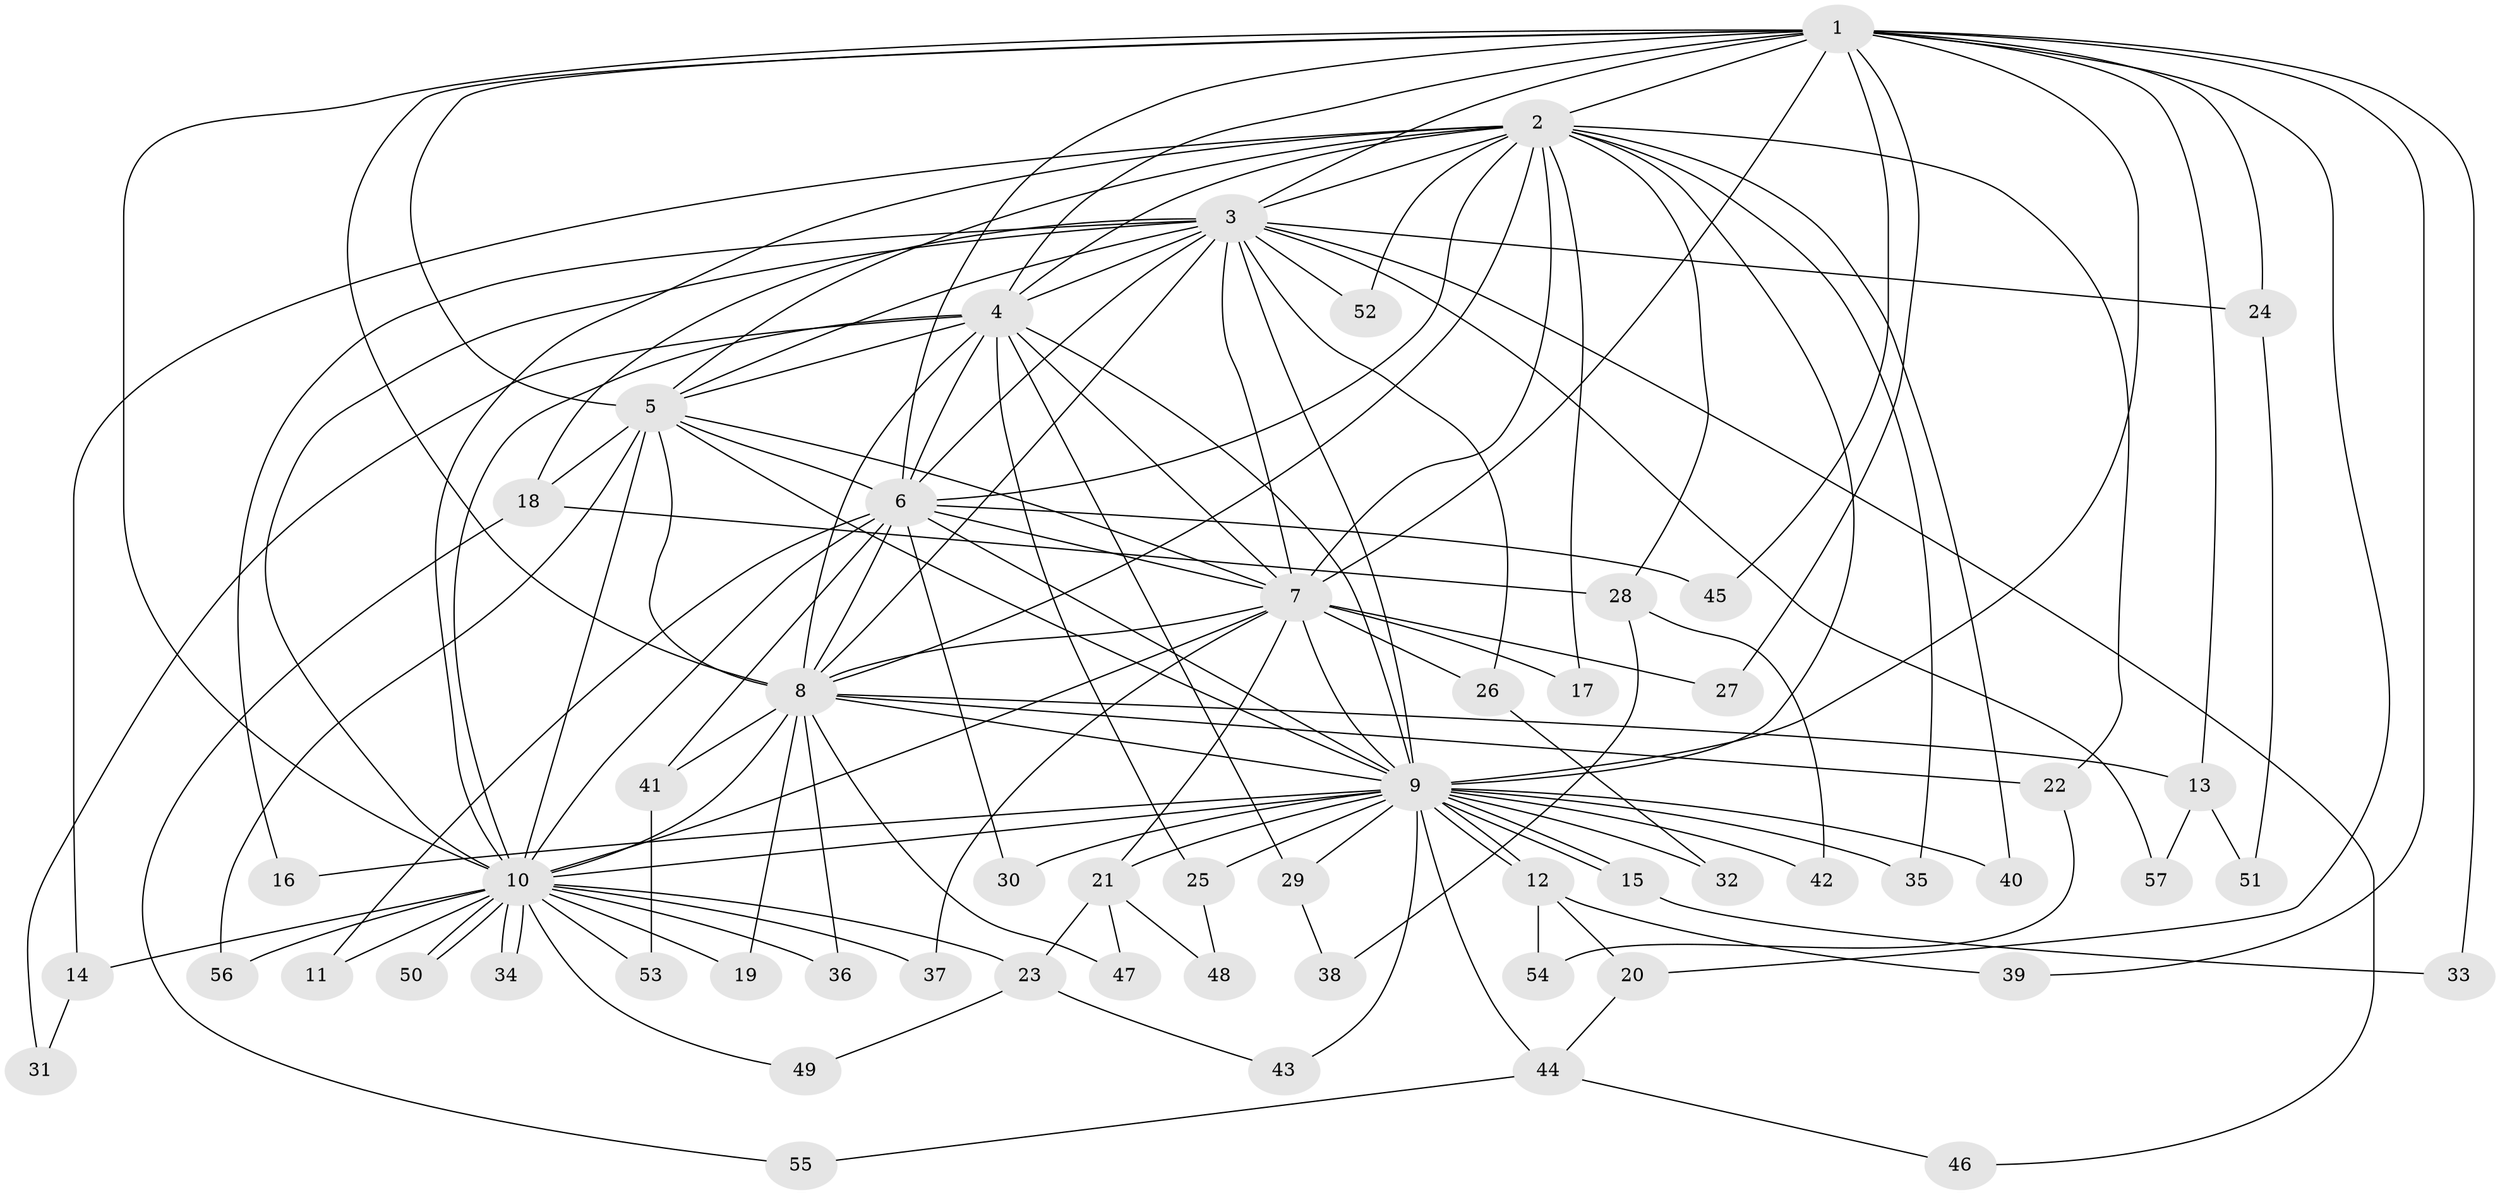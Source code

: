 // coarse degree distribution, {8: 0.02564102564102564, 18: 0.02564102564102564, 2: 0.6153846153846154, 1: 0.15384615384615385, 24: 0.02564102564102564, 5: 0.02564102564102564, 3: 0.07692307692307693, 4: 0.02564102564102564, 12: 0.02564102564102564}
// Generated by graph-tools (version 1.1) at 2025/48/03/04/25 21:48:50]
// undirected, 57 vertices, 139 edges
graph export_dot {
graph [start="1"]
  node [color=gray90,style=filled];
  1;
  2;
  3;
  4;
  5;
  6;
  7;
  8;
  9;
  10;
  11;
  12;
  13;
  14;
  15;
  16;
  17;
  18;
  19;
  20;
  21;
  22;
  23;
  24;
  25;
  26;
  27;
  28;
  29;
  30;
  31;
  32;
  33;
  34;
  35;
  36;
  37;
  38;
  39;
  40;
  41;
  42;
  43;
  44;
  45;
  46;
  47;
  48;
  49;
  50;
  51;
  52;
  53;
  54;
  55;
  56;
  57;
  1 -- 2;
  1 -- 3;
  1 -- 4;
  1 -- 5;
  1 -- 6;
  1 -- 7;
  1 -- 8;
  1 -- 9;
  1 -- 10;
  1 -- 13;
  1 -- 20;
  1 -- 24;
  1 -- 27;
  1 -- 33;
  1 -- 39;
  1 -- 45;
  2 -- 3;
  2 -- 4;
  2 -- 5;
  2 -- 6;
  2 -- 7;
  2 -- 8;
  2 -- 9;
  2 -- 10;
  2 -- 14;
  2 -- 17;
  2 -- 22;
  2 -- 28;
  2 -- 35;
  2 -- 40;
  2 -- 52;
  3 -- 4;
  3 -- 5;
  3 -- 6;
  3 -- 7;
  3 -- 8;
  3 -- 9;
  3 -- 10;
  3 -- 16;
  3 -- 18;
  3 -- 24;
  3 -- 26;
  3 -- 46;
  3 -- 52;
  3 -- 57;
  4 -- 5;
  4 -- 6;
  4 -- 7;
  4 -- 8;
  4 -- 9;
  4 -- 10;
  4 -- 25;
  4 -- 29;
  4 -- 31;
  5 -- 6;
  5 -- 7;
  5 -- 8;
  5 -- 9;
  5 -- 10;
  5 -- 18;
  5 -- 56;
  6 -- 7;
  6 -- 8;
  6 -- 9;
  6 -- 10;
  6 -- 11;
  6 -- 30;
  6 -- 41;
  6 -- 45;
  7 -- 8;
  7 -- 9;
  7 -- 10;
  7 -- 17;
  7 -- 21;
  7 -- 26;
  7 -- 27;
  7 -- 37;
  8 -- 9;
  8 -- 10;
  8 -- 13;
  8 -- 19;
  8 -- 22;
  8 -- 36;
  8 -- 41;
  8 -- 47;
  9 -- 10;
  9 -- 12;
  9 -- 12;
  9 -- 15;
  9 -- 15;
  9 -- 16;
  9 -- 21;
  9 -- 25;
  9 -- 29;
  9 -- 30;
  9 -- 32;
  9 -- 35;
  9 -- 40;
  9 -- 42;
  9 -- 43;
  9 -- 44;
  10 -- 11;
  10 -- 14;
  10 -- 19;
  10 -- 23;
  10 -- 34;
  10 -- 34;
  10 -- 36;
  10 -- 37;
  10 -- 49;
  10 -- 50;
  10 -- 50;
  10 -- 53;
  10 -- 56;
  12 -- 20;
  12 -- 39;
  12 -- 54;
  13 -- 51;
  13 -- 57;
  14 -- 31;
  15 -- 33;
  18 -- 28;
  18 -- 55;
  20 -- 44;
  21 -- 23;
  21 -- 47;
  21 -- 48;
  22 -- 54;
  23 -- 43;
  23 -- 49;
  24 -- 51;
  25 -- 48;
  26 -- 32;
  28 -- 38;
  28 -- 42;
  29 -- 38;
  41 -- 53;
  44 -- 46;
  44 -- 55;
}
